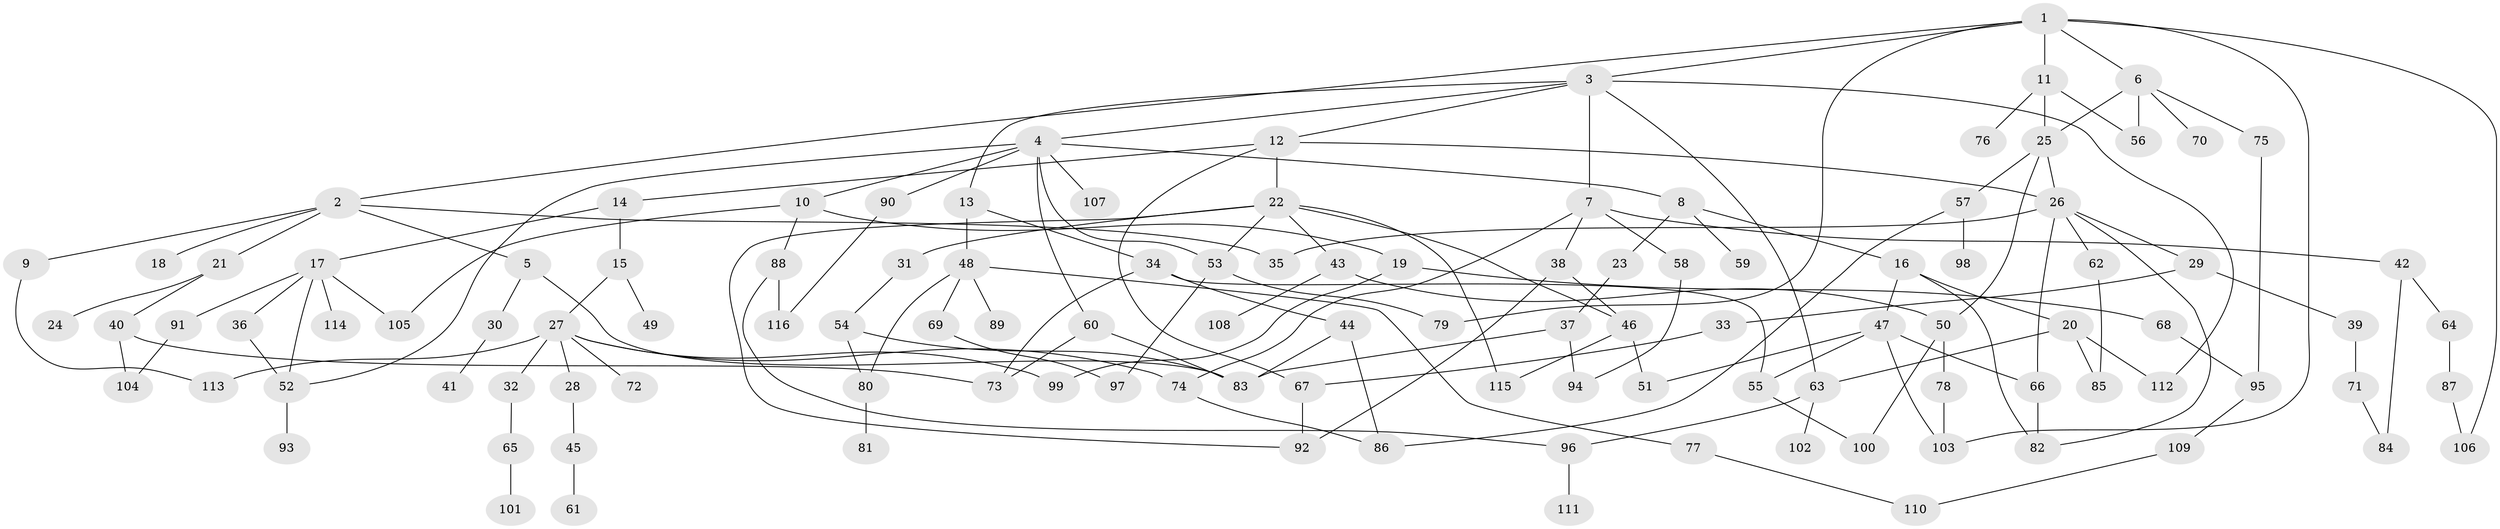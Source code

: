// Generated by graph-tools (version 1.1) at 2025/13/03/09/25 04:13:17]
// undirected, 116 vertices, 162 edges
graph export_dot {
graph [start="1"]
  node [color=gray90,style=filled];
  1;
  2;
  3;
  4;
  5;
  6;
  7;
  8;
  9;
  10;
  11;
  12;
  13;
  14;
  15;
  16;
  17;
  18;
  19;
  20;
  21;
  22;
  23;
  24;
  25;
  26;
  27;
  28;
  29;
  30;
  31;
  32;
  33;
  34;
  35;
  36;
  37;
  38;
  39;
  40;
  41;
  42;
  43;
  44;
  45;
  46;
  47;
  48;
  49;
  50;
  51;
  52;
  53;
  54;
  55;
  56;
  57;
  58;
  59;
  60;
  61;
  62;
  63;
  64;
  65;
  66;
  67;
  68;
  69;
  70;
  71;
  72;
  73;
  74;
  75;
  76;
  77;
  78;
  79;
  80;
  81;
  82;
  83;
  84;
  85;
  86;
  87;
  88;
  89;
  90;
  91;
  92;
  93;
  94;
  95;
  96;
  97;
  98;
  99;
  100;
  101;
  102;
  103;
  104;
  105;
  106;
  107;
  108;
  109;
  110;
  111;
  112;
  113;
  114;
  115;
  116;
  1 -- 2;
  1 -- 3;
  1 -- 6;
  1 -- 11;
  1 -- 103;
  1 -- 106;
  1 -- 79;
  2 -- 5;
  2 -- 9;
  2 -- 18;
  2 -- 21;
  2 -- 35;
  3 -- 4;
  3 -- 7;
  3 -- 12;
  3 -- 13;
  3 -- 112;
  3 -- 63;
  4 -- 8;
  4 -- 10;
  4 -- 52;
  4 -- 60;
  4 -- 90;
  4 -- 107;
  4 -- 53;
  5 -- 30;
  5 -- 83;
  6 -- 25;
  6 -- 70;
  6 -- 75;
  6 -- 56;
  7 -- 38;
  7 -- 42;
  7 -- 58;
  7 -- 74;
  8 -- 16;
  8 -- 23;
  8 -- 59;
  9 -- 113;
  10 -- 19;
  10 -- 88;
  10 -- 105;
  11 -- 56;
  11 -- 76;
  11 -- 25;
  12 -- 14;
  12 -- 22;
  12 -- 26;
  12 -- 67;
  13 -- 34;
  13 -- 48;
  14 -- 15;
  14 -- 17;
  15 -- 27;
  15 -- 49;
  16 -- 20;
  16 -- 47;
  16 -- 82;
  17 -- 36;
  17 -- 91;
  17 -- 114;
  17 -- 52;
  17 -- 105;
  19 -- 68;
  19 -- 99;
  20 -- 63;
  20 -- 85;
  20 -- 112;
  21 -- 24;
  21 -- 40;
  22 -- 31;
  22 -- 43;
  22 -- 46;
  22 -- 53;
  22 -- 92;
  22 -- 115;
  23 -- 37;
  25 -- 50;
  25 -- 57;
  25 -- 26;
  26 -- 29;
  26 -- 35;
  26 -- 62;
  26 -- 66;
  26 -- 82;
  27 -- 28;
  27 -- 32;
  27 -- 72;
  27 -- 74;
  27 -- 113;
  27 -- 99;
  28 -- 45;
  29 -- 33;
  29 -- 39;
  30 -- 41;
  31 -- 54;
  32 -- 65;
  33 -- 67;
  34 -- 44;
  34 -- 73;
  34 -- 55;
  36 -- 52;
  37 -- 83;
  37 -- 94;
  38 -- 46;
  38 -- 92;
  39 -- 71;
  40 -- 73;
  40 -- 104;
  42 -- 64;
  42 -- 84;
  43 -- 108;
  43 -- 50;
  44 -- 86;
  44 -- 83;
  45 -- 61;
  46 -- 51;
  46 -- 115;
  47 -- 55;
  47 -- 51;
  47 -- 66;
  47 -- 103;
  48 -- 69;
  48 -- 77;
  48 -- 89;
  48 -- 80;
  50 -- 78;
  50 -- 100;
  52 -- 93;
  53 -- 79;
  53 -- 97;
  54 -- 80;
  54 -- 83;
  55 -- 100;
  57 -- 86;
  57 -- 98;
  58 -- 94;
  60 -- 83;
  60 -- 73;
  62 -- 85;
  63 -- 102;
  63 -- 96;
  64 -- 87;
  65 -- 101;
  66 -- 82;
  67 -- 92;
  68 -- 95;
  69 -- 97;
  71 -- 84;
  74 -- 86;
  75 -- 95;
  77 -- 110;
  78 -- 103;
  80 -- 81;
  87 -- 106;
  88 -- 96;
  88 -- 116;
  90 -- 116;
  91 -- 104;
  95 -- 109;
  96 -- 111;
  109 -- 110;
}
